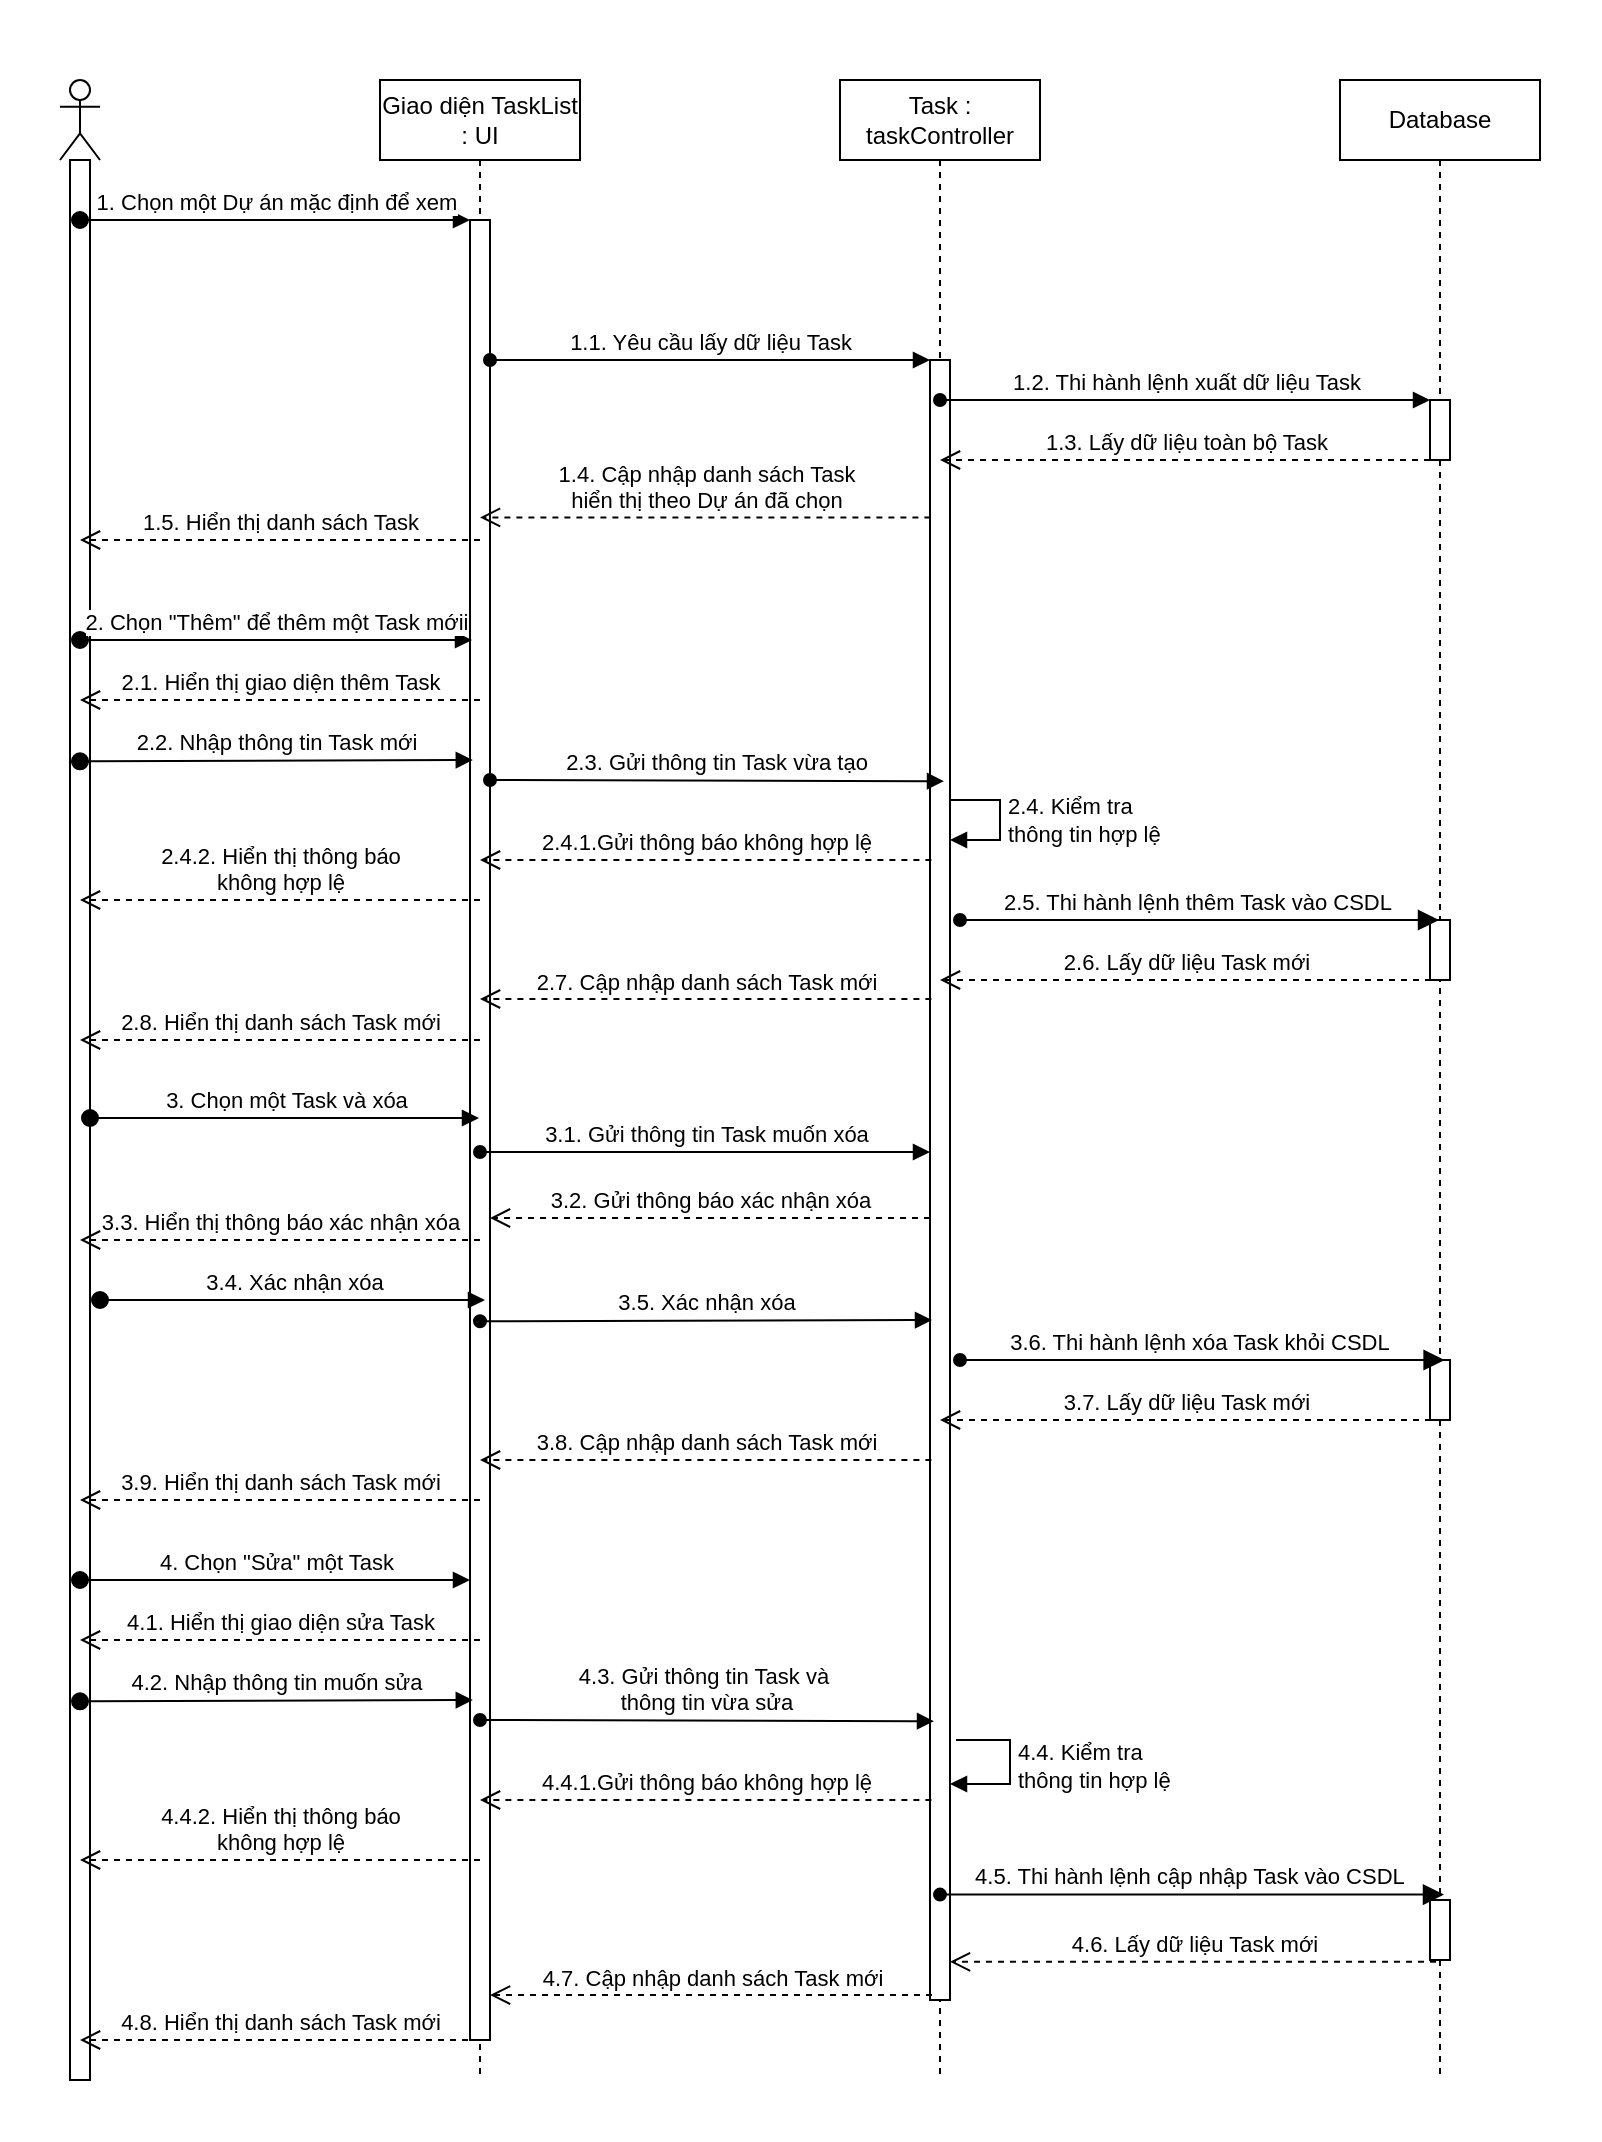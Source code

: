 <mxfile version="13.10.0" type="device"><diagram id="R4YefLO4PNZV0XbzrqV-" name="Page-1"><mxGraphModel dx="1038" dy="580" grid="1" gridSize="10" guides="1" tooltips="1" connect="1" arrows="1" fold="1" page="1" pageScale="1" pageWidth="827" pageHeight="1169" math="0" shadow="0"><root><mxCell id="0"/><mxCell id="1" parent="0"/><mxCell id="Cc8aJsr5FJc55CwQBcCq-22" value="" style="rounded=0;whiteSpace=wrap;html=1;strokeColor=none;" parent="1" vertex="1"><mxGeometry width="800" height="1070" as="geometry"/></mxCell><mxCell id="US-BKzmzHyzMaFI5YDXk-1" value="" style="shape=umlLifeline;participant=umlActor;perimeter=lifelinePerimeter;whiteSpace=wrap;html=1;container=1;collapsible=0;recursiveResize=0;verticalAlign=top;spacingTop=36;outlineConnect=0;" parent="1" vertex="1"><mxGeometry x="30" y="40" width="20" height="1000" as="geometry"/></mxCell><mxCell id="Cc8aJsr5FJc55CwQBcCq-2" value="" style="html=1;points=[];perimeter=orthogonalPerimeter;" parent="US-BKzmzHyzMaFI5YDXk-1" vertex="1"><mxGeometry x="5" y="40" width="10" height="960" as="geometry"/></mxCell><mxCell id="US-BKzmzHyzMaFI5YDXk-5" value="Giao diện TaskList : UI" style="shape=umlLifeline;perimeter=lifelinePerimeter;whiteSpace=wrap;html=1;container=1;collapsible=0;recursiveResize=0;outlineConnect=0;" parent="1" vertex="1"><mxGeometry x="190" y="40" width="100" height="1000" as="geometry"/></mxCell><mxCell id="US-BKzmzHyzMaFI5YDXk-24" value="" style="html=1;points=[];perimeter=orthogonalPerimeter;" parent="US-BKzmzHyzMaFI5YDXk-5" vertex="1"><mxGeometry x="45" y="70" width="10" height="910" as="geometry"/></mxCell><mxCell id="US-BKzmzHyzMaFI5YDXk-6" value="Task : taskController" style="shape=umlLifeline;perimeter=lifelinePerimeter;whiteSpace=wrap;html=1;container=1;collapsible=0;recursiveResize=0;outlineConnect=0;" parent="1" vertex="1"><mxGeometry x="420" y="40" width="100" height="1000" as="geometry"/></mxCell><mxCell id="US-BKzmzHyzMaFI5YDXk-18" value="" style="html=1;points=[];perimeter=orthogonalPerimeter;" parent="US-BKzmzHyzMaFI5YDXk-6" vertex="1"><mxGeometry x="45" y="140" width="10" height="820" as="geometry"/></mxCell><mxCell id="Cc8aJsr5FJc55CwQBcCq-6" value="2.4. Kiểm tra&amp;nbsp;&lt;br&gt;thông tin hợp lệ" style="edgeStyle=orthogonalEdgeStyle;html=1;align=left;spacingLeft=2;endArrow=block;rounded=0;" parent="US-BKzmzHyzMaFI5YDXk-6" edge="1"><mxGeometry relative="1" as="geometry"><mxPoint x="55" y="360" as="sourcePoint"/><Array as="points"><mxPoint x="80" y="360"/></Array><mxPoint x="55" y="380" as="targetPoint"/></mxGeometry></mxCell><mxCell id="Cc8aJsr5FJc55CwQBcCq-18" value="4.4. Kiểm tra&lt;br&gt;thông tin hợp lệ" style="edgeStyle=orthogonalEdgeStyle;html=1;align=left;spacingLeft=2;endArrow=block;rounded=0;" parent="US-BKzmzHyzMaFI5YDXk-6" target="US-BKzmzHyzMaFI5YDXk-18" edge="1"><mxGeometry relative="1" as="geometry"><mxPoint x="58" y="830" as="sourcePoint"/><Array as="points"><mxPoint x="85" y="830"/><mxPoint x="85" y="852"/></Array><mxPoint x="65" y="850" as="targetPoint"/></mxGeometry></mxCell><mxCell id="US-BKzmzHyzMaFI5YDXk-7" value="Database" style="shape=umlLifeline;perimeter=lifelinePerimeter;whiteSpace=wrap;html=1;container=1;collapsible=0;recursiveResize=0;outlineConnect=0;" parent="1" vertex="1"><mxGeometry x="670" y="40" width="100" height="1000" as="geometry"/></mxCell><mxCell id="US-BKzmzHyzMaFI5YDXk-14" value="" style="html=1;points=[];perimeter=orthogonalPerimeter;" parent="US-BKzmzHyzMaFI5YDXk-7" vertex="1"><mxGeometry x="45" y="160" width="10" height="30" as="geometry"/></mxCell><mxCell id="US-BKzmzHyzMaFI5YDXk-39" value="" style="html=1;points=[];perimeter=orthogonalPerimeter;" parent="US-BKzmzHyzMaFI5YDXk-7" vertex="1"><mxGeometry x="45" y="420" width="10" height="30" as="geometry"/></mxCell><mxCell id="stgJnKkQjr0fYc6QF_yQ-13" value="" style="html=1;points=[];perimeter=orthogonalPerimeter;" parent="US-BKzmzHyzMaFI5YDXk-7" vertex="1"><mxGeometry x="45" y="640" width="10" height="30" as="geometry"/></mxCell><mxCell id="stgJnKkQjr0fYc6QF_yQ-17" value="" style="html=1;points=[];perimeter=orthogonalPerimeter;" parent="US-BKzmzHyzMaFI5YDXk-7" vertex="1"><mxGeometry x="45" y="910" width="10" height="30" as="geometry"/></mxCell><mxCell id="US-BKzmzHyzMaFI5YDXk-9" value="1. Chọn một Dự án mặc định để xem" style="html=1;verticalAlign=bottom;startArrow=oval;endArrow=block;startSize=8;" parent="1" source="US-BKzmzHyzMaFI5YDXk-1" edge="1"><mxGeometry relative="1" as="geometry"><mxPoint x="175" y="90" as="sourcePoint"/><Array as="points"><mxPoint x="120" y="110"/></Array><mxPoint x="235" y="110" as="targetPoint"/></mxGeometry></mxCell><mxCell id="US-BKzmzHyzMaFI5YDXk-15" value="1.1. Yêu cầu lấy dữ liệu Task" style="html=1;verticalAlign=bottom;endArrow=block;startArrow=oval;startFill=1;" parent="1" target="US-BKzmzHyzMaFI5YDXk-18" edge="1"><mxGeometry relative="1" as="geometry"><mxPoint x="245" y="180" as="sourcePoint"/><mxPoint x="440" y="190" as="targetPoint"/><Array as="points"><mxPoint x="340" y="180"/></Array></mxGeometry></mxCell><mxCell id="US-BKzmzHyzMaFI5YDXk-16" value="1.3. Lấy dữ liệu toàn bộ Task" style="html=1;verticalAlign=bottom;endArrow=open;dashed=1;endSize=8;" parent="1" target="US-BKzmzHyzMaFI5YDXk-6" edge="1"><mxGeometry relative="1" as="geometry"><mxPoint x="565" y="266" as="targetPoint"/><mxPoint x="715" y="230" as="sourcePoint"/></mxGeometry></mxCell><mxCell id="US-BKzmzHyzMaFI5YDXk-21" value="1.4. Cập nhập danh sách Task&lt;br&gt;hiển thị theo Dự án đã chọn" style="html=1;verticalAlign=bottom;endArrow=open;endSize=8;endFill=0;startArrow=none;startFill=0;exitX=0.02;exitY=0.096;exitDx=0;exitDy=0;exitPerimeter=0;dashed=1;" parent="1" source="US-BKzmzHyzMaFI5YDXk-18" target="US-BKzmzHyzMaFI5YDXk-5" edge="1"><mxGeometry relative="1" as="geometry"><mxPoint x="440" y="300" as="sourcePoint"/><mxPoint x="360" y="300" as="targetPoint"/></mxGeometry></mxCell><mxCell id="US-BKzmzHyzMaFI5YDXk-26" value="2. Chọn &quot;Thêm&quot; để thêm một Task mớii" style="html=1;verticalAlign=bottom;startArrow=oval;endArrow=block;startSize=8;" parent="1" edge="1"><mxGeometry relative="1" as="geometry"><mxPoint x="40" y="320" as="sourcePoint"/><mxPoint x="236" y="320" as="targetPoint"/><Array as="points"/></mxGeometry></mxCell><mxCell id="US-BKzmzHyzMaFI5YDXk-45" value="3. Chọn một Task và xóa" style="html=1;verticalAlign=bottom;startArrow=oval;endArrow=block;startSize=8;" parent="1" source="Cc8aJsr5FJc55CwQBcCq-2" target="US-BKzmzHyzMaFI5YDXk-5" edge="1"><mxGeometry relative="1" as="geometry"><mxPoint x="49.5" y="385.8" as="sourcePoint"/><mxPoint x="232" y="482" as="targetPoint"/><Array as="points"><mxPoint x="120" y="559"/></Array></mxGeometry></mxCell><mxCell id="zlJWocUaUTbguE9r2Fw4-1" value="1.2. Thi hành lệnh xuất dữ liệu Task" style="html=1;verticalAlign=bottom;endArrow=block;startArrow=oval;startFill=1;" parent="1" target="US-BKzmzHyzMaFI5YDXk-14" edge="1"><mxGeometry relative="1" as="geometry"><mxPoint x="470" y="200" as="sourcePoint"/><mxPoint x="639.6" y="200" as="targetPoint"/></mxGeometry></mxCell><mxCell id="US-BKzmzHyzMaFI5YDXk-58" value="4.5. Thi hành lệnh cập nhập Task vào CSDL&amp;nbsp;" style="html=1;verticalAlign=bottom;startArrow=oval;startFill=1;endArrow=block;startSize=6;endSize=8;endFill=1;entryX=0.7;entryY=-0.09;entryDx=0;entryDy=0;entryPerimeter=0;" parent="1" source="US-BKzmzHyzMaFI5YDXk-6" target="stgJnKkQjr0fYc6QF_yQ-17" edge="1"><mxGeometry width="80" relative="1" as="geometry"><mxPoint x="477" y="690" as="sourcePoint"/><mxPoint x="644.5" y="700" as="targetPoint"/><Array as="points"/></mxGeometry></mxCell><mxCell id="zlJWocUaUTbguE9r2Fw4-8" value="3.1. Gửi thông tin Task muốn xóa" style="html=1;verticalAlign=bottom;endArrow=block;startArrow=oval;startFill=1;" parent="1" target="US-BKzmzHyzMaFI5YDXk-18" edge="1"><mxGeometry relative="1" as="geometry"><mxPoint x="240" y="576" as="sourcePoint"/><mxPoint x="439.6" y="490" as="targetPoint"/></mxGeometry></mxCell><mxCell id="zlJWocUaUTbguE9r2Fw4-15" value="4.7. Cập nhập danh sách Task mới" style="html=1;verticalAlign=bottom;endArrow=open;endSize=8;endFill=0;startArrow=none;startFill=0;dashed=1;exitX=0.1;exitY=0.997;exitDx=0;exitDy=0;exitPerimeter=0;" parent="1" source="US-BKzmzHyzMaFI5YDXk-18" target="US-BKzmzHyzMaFI5YDXk-24" edge="1"><mxGeometry relative="1" as="geometry"><mxPoint x="470" y="760" as="sourcePoint"/><mxPoint x="240" y="710" as="targetPoint"/></mxGeometry></mxCell><mxCell id="zlJWocUaUTbguE9r2Fw4-17" value="3.2. Gửi thông báo xác nhận xóa" style="html=1;verticalAlign=bottom;endArrow=open;endSize=8;endFill=0;startArrow=none;startFill=0;dashed=1;" parent="1" source="US-BKzmzHyzMaFI5YDXk-18" edge="1"><mxGeometry relative="1" as="geometry"><mxPoint x="461" y="520" as="sourcePoint"/><mxPoint x="245" y="609" as="targetPoint"/></mxGeometry></mxCell><mxCell id="US-BKzmzHyzMaFI5YDXk-38" value="2.5. Thi hành lệnh thêm Task vào CSDL&amp;nbsp;" style="html=1;verticalAlign=bottom;startArrow=oval;startFill=1;endArrow=block;startSize=6;endSize=8;endFill=1;" parent="1" target="US-BKzmzHyzMaFI5YDXk-7" edge="1"><mxGeometry width="80" relative="1" as="geometry"><mxPoint x="480" y="460" as="sourcePoint"/><mxPoint x="320" y="380" as="targetPoint"/><Array as="points"/></mxGeometry></mxCell><mxCell id="stgJnKkQjr0fYc6QF_yQ-1" value="1.5. Hiển thị danh sách Task" style="html=1;verticalAlign=bottom;endArrow=open;endSize=8;endFill=0;startArrow=none;startFill=0;dashed=1;" parent="1" edge="1"><mxGeometry relative="1" as="geometry"><mxPoint x="240" y="270" as="sourcePoint"/><mxPoint x="40" y="270.0" as="targetPoint"/></mxGeometry></mxCell><mxCell id="stgJnKkQjr0fYc6QF_yQ-3" value="2.6. Lấy dữ liệu Task mới" style="html=1;verticalAlign=bottom;endArrow=open;dashed=1;endSize=8;exitX=0;exitY=0.95;" parent="1" edge="1"><mxGeometry relative="1" as="geometry"><mxPoint x="470" y="490" as="targetPoint"/><mxPoint x="715.5" y="490" as="sourcePoint"/></mxGeometry></mxCell><mxCell id="stgJnKkQjr0fYc6QF_yQ-4" value="2.7. Cập nhập danh sách Task mới" style="html=1;verticalAlign=bottom;endArrow=open;endSize=8;endFill=0;startArrow=none;startFill=0;exitX=0.02;exitY=0.112;exitDx=0;exitDy=0;exitPerimeter=0;dashed=1;" parent="1" edge="1"><mxGeometry relative="1" as="geometry"><mxPoint x="465.7" y="499.5" as="sourcePoint"/><mxPoint x="240" y="499.5" as="targetPoint"/></mxGeometry></mxCell><mxCell id="stgJnKkQjr0fYc6QF_yQ-5" value="2.8. Hiển thị danh sách Task mới" style="html=1;verticalAlign=bottom;endArrow=open;endSize=8;endFill=0;startArrow=none;startFill=0;dashed=1;" parent="1" edge="1"><mxGeometry relative="1" as="geometry"><mxPoint x="240" y="520" as="sourcePoint"/><mxPoint x="40" y="520" as="targetPoint"/></mxGeometry></mxCell><mxCell id="stgJnKkQjr0fYc6QF_yQ-9" value="3.3. Hiển thị thông báo xác nhận xóa" style="html=1;verticalAlign=bottom;endArrow=open;endSize=8;endFill=0;startArrow=none;startFill=0;dashed=1;" parent="1" edge="1"><mxGeometry relative="1" as="geometry"><mxPoint x="240" y="620" as="sourcePoint"/><mxPoint x="40" y="620" as="targetPoint"/></mxGeometry></mxCell><mxCell id="stgJnKkQjr0fYc6QF_yQ-10" value="3.4. Xác nhận xóa" style="html=1;verticalAlign=bottom;startArrow=oval;endArrow=block;startSize=8;" parent="1" edge="1"><mxGeometry relative="1" as="geometry"><mxPoint x="50" y="650" as="sourcePoint"/><mxPoint x="242.5" y="650" as="targetPoint"/><Array as="points"><mxPoint x="130.5" y="650"/></Array></mxGeometry></mxCell><mxCell id="stgJnKkQjr0fYc6QF_yQ-11" value="3.5. Xác nhận xóa" style="html=1;verticalAlign=bottom;endArrow=block;exitX=0.54;exitY=1.005;exitDx=0;exitDy=0;exitPerimeter=0;startArrow=oval;startFill=1;entryX=0.1;entryY=0.484;entryDx=0;entryDy=0;entryPerimeter=0;" parent="1" edge="1"><mxGeometry relative="1" as="geometry"><mxPoint x="240" y="660.64" as="sourcePoint"/><mxPoint x="466" y="660" as="targetPoint"/></mxGeometry></mxCell><mxCell id="stgJnKkQjr0fYc6QF_yQ-12" value="3.6. Thi hành lệnh xóa Task khỏi CSDL&amp;nbsp;" style="html=1;verticalAlign=bottom;startArrow=oval;startFill=1;endArrow=block;startSize=6;endSize=8;endFill=1;exitX=1.22;exitY=0.291;exitDx=0;exitDy=0;exitPerimeter=0;" parent="1" edge="1"><mxGeometry width="80" relative="1" as="geometry"><mxPoint x="480.0" y="680" as="sourcePoint"/><mxPoint x="722.3" y="680" as="targetPoint"/><Array as="points"/></mxGeometry></mxCell><mxCell id="stgJnKkQjr0fYc6QF_yQ-14" value="3.7. Lấy dữ liệu Task mới" style="html=1;verticalAlign=bottom;endArrow=open;dashed=1;endSize=8;exitX=0;exitY=0.95;" parent="1" edge="1"><mxGeometry relative="1" as="geometry"><mxPoint x="470" y="710" as="targetPoint"/><mxPoint x="715.5" y="710" as="sourcePoint"/></mxGeometry></mxCell><mxCell id="US-BKzmzHyzMaFI5YDXk-51" value="4. Chọn &quot;Sửa&quot; một Task" style="html=1;verticalAlign=bottom;startArrow=oval;endArrow=block;startSize=8;startFill=1;" parent="1" source="US-BKzmzHyzMaFI5YDXk-1" edge="1"><mxGeometry relative="1" as="geometry"><mxPoint x="42.17" y="650" as="sourcePoint"/><mxPoint x="235" y="790" as="targetPoint"/></mxGeometry></mxCell><mxCell id="stgJnKkQjr0fYc6QF_yQ-15" value="3.8. Cập nhập danh sách Task mới" style="html=1;verticalAlign=bottom;endArrow=open;endSize=8;endFill=0;startArrow=none;startFill=0;exitX=0.02;exitY=0.112;exitDx=0;exitDy=0;exitPerimeter=0;dashed=1;" parent="1" edge="1"><mxGeometry relative="1" as="geometry"><mxPoint x="465.7" y="730" as="sourcePoint"/><mxPoint x="240" y="730" as="targetPoint"/></mxGeometry></mxCell><mxCell id="stgJnKkQjr0fYc6QF_yQ-16" value="3.9. Hiển thị danh sách Task mới" style="html=1;verticalAlign=bottom;endArrow=open;endSize=8;endFill=0;startArrow=none;startFill=0;dashed=1;" parent="1" edge="1"><mxGeometry relative="1" as="geometry"><mxPoint x="240" y="750" as="sourcePoint"/><mxPoint x="40" y="750" as="targetPoint"/></mxGeometry></mxCell><mxCell id="stgJnKkQjr0fYc6QF_yQ-18" value="4.6. Lấy dữ liệu Task mới" style="html=1;verticalAlign=bottom;endArrow=open;dashed=1;endSize=8;exitX=0.3;exitY=1.03;exitDx=0;exitDy=0;exitPerimeter=0;" parent="1" source="stgJnKkQjr0fYc6QF_yQ-17" target="US-BKzmzHyzMaFI5YDXk-18" edge="1"><mxGeometry relative="1" as="geometry"><mxPoint x="470" y="730" as="targetPoint"/><mxPoint x="715.5" y="730" as="sourcePoint"/></mxGeometry></mxCell><mxCell id="stgJnKkQjr0fYc6QF_yQ-19" value="4.8. Hiển thị danh sách Task mới" style="html=1;verticalAlign=bottom;endArrow=open;endSize=8;endFill=0;startArrow=none;startFill=0;dashed=1;" parent="1" edge="1"><mxGeometry relative="1" as="geometry"><mxPoint x="240" y="1020" as="sourcePoint"/><mxPoint x="40" y="1020" as="targetPoint"/></mxGeometry></mxCell><mxCell id="Cc8aJsr5FJc55CwQBcCq-1" value="2.1. Hiển thị giao diện thêm Task" style="html=1;verticalAlign=bottom;endArrow=open;endSize=8;endFill=0;startArrow=none;startFill=0;dashed=1;" parent="1" edge="1"><mxGeometry relative="1" as="geometry"><mxPoint x="240" y="350" as="sourcePoint"/><mxPoint x="40" y="350" as="targetPoint"/></mxGeometry></mxCell><mxCell id="zlJWocUaUTbguE9r2Fw4-2" value="2.3. Gửi thông tin Task vừa tạo" style="html=1;verticalAlign=bottom;endArrow=block;exitX=0.54;exitY=1.005;exitDx=0;exitDy=0;exitPerimeter=0;startArrow=oval;startFill=1;" parent="1" edge="1"><mxGeometry relative="1" as="geometry"><mxPoint x="245.0" y="390" as="sourcePoint"/><mxPoint x="472" y="390.6" as="targetPoint"/></mxGeometry></mxCell><mxCell id="Cc8aJsr5FJc55CwQBcCq-4" value="2.2. Nhập thông tin Task mới" style="html=1;verticalAlign=bottom;startArrow=oval;endArrow=block;startSize=8;entryX=0.14;entryY=0.265;entryDx=0;entryDy=0;entryPerimeter=0;" parent="1" edge="1"><mxGeometry relative="1" as="geometry"><mxPoint x="40" y="380.65" as="sourcePoint"/><mxPoint x="236.4" y="380" as="targetPoint"/><Array as="points"/></mxGeometry></mxCell><mxCell id="Cc8aJsr5FJc55CwQBcCq-8" value="2.4.1.Gửi thông báo không hợp lệ" style="html=1;verticalAlign=bottom;endArrow=open;endSize=8;endFill=0;startArrow=none;startFill=0;exitX=0.02;exitY=0.112;exitDx=0;exitDy=0;exitPerimeter=0;dashed=1;" parent="1" edge="1"><mxGeometry relative="1" as="geometry"><mxPoint x="465.7" y="430" as="sourcePoint"/><mxPoint x="240" y="430" as="targetPoint"/></mxGeometry></mxCell><mxCell id="Cc8aJsr5FJc55CwQBcCq-9" value="2.4.2. Hiển thị thông báo&lt;br&gt;không hợp lệ" style="html=1;verticalAlign=bottom;endArrow=open;endSize=8;endFill=0;startArrow=none;startFill=0;dashed=1;" parent="1" edge="1"><mxGeometry relative="1" as="geometry"><mxPoint x="240" y="450" as="sourcePoint"/><mxPoint x="40" y="450" as="targetPoint"/></mxGeometry></mxCell><mxCell id="Cc8aJsr5FJc55CwQBcCq-14" value="4.1. Hiển thị giao diện sửa Task" style="html=1;verticalAlign=bottom;endArrow=open;endSize=8;endFill=0;startArrow=none;startFill=0;dashed=1;" parent="1" edge="1"><mxGeometry relative="1" as="geometry"><mxPoint x="240" y="820" as="sourcePoint"/><mxPoint x="40" y="820" as="targetPoint"/></mxGeometry></mxCell><mxCell id="Cc8aJsr5FJc55CwQBcCq-15" value="4.2. Nhập thông tin muốn sửa" style="html=1;verticalAlign=bottom;startArrow=oval;endArrow=block;startSize=8;entryX=0.14;entryY=0.265;entryDx=0;entryDy=0;entryPerimeter=0;" parent="1" edge="1"><mxGeometry relative="1" as="geometry"><mxPoint x="40" y="850.65" as="sourcePoint"/><mxPoint x="236.4" y="850" as="targetPoint"/><Array as="points"/></mxGeometry></mxCell><mxCell id="Cc8aJsr5FJc55CwQBcCq-16" value="4.3. Gửi thông tin Task và&amp;nbsp;&lt;br&gt;thông tin vừa sửa" style="html=1;verticalAlign=bottom;endArrow=block;exitX=0.54;exitY=1.005;exitDx=0;exitDy=0;exitPerimeter=0;startArrow=oval;startFill=1;" parent="1" edge="1"><mxGeometry relative="1" as="geometry"><mxPoint x="240" y="860" as="sourcePoint"/><mxPoint x="467" y="860.6" as="targetPoint"/></mxGeometry></mxCell><mxCell id="Cc8aJsr5FJc55CwQBcCq-20" value="4.4.1.Gửi thông báo không hợp lệ" style="html=1;verticalAlign=bottom;endArrow=open;endSize=8;endFill=0;startArrow=none;startFill=0;exitX=0.02;exitY=0.112;exitDx=0;exitDy=0;exitPerimeter=0;dashed=1;" parent="1" edge="1"><mxGeometry relative="1" as="geometry"><mxPoint x="465.7" y="900" as="sourcePoint"/><mxPoint x="240" y="900" as="targetPoint"/></mxGeometry></mxCell><mxCell id="Cc8aJsr5FJc55CwQBcCq-21" value="4.4.2. Hiển thị thông báo&lt;br&gt;không hợp lệ" style="html=1;verticalAlign=bottom;endArrow=open;endSize=8;endFill=0;startArrow=none;startFill=0;dashed=1;" parent="1" edge="1"><mxGeometry relative="1" as="geometry"><mxPoint x="240" y="930" as="sourcePoint"/><mxPoint x="40" y="930" as="targetPoint"/></mxGeometry></mxCell></root></mxGraphModel></diagram></mxfile>